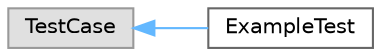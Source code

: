 digraph "Graphical Class Hierarchy"
{
 // LATEX_PDF_SIZE
  bgcolor="transparent";
  edge [fontname=Helvetica,fontsize=10,labelfontname=Helvetica,labelfontsize=10];
  node [fontname=Helvetica,fontsize=10,shape=box,height=0.2,width=0.4];
  rankdir="LR";
  Node0 [id="Node000000",label="TestCase",height=0.2,width=0.4,color="grey60", fillcolor="#E0E0E0", style="filled",tooltip=" "];
  Node0 -> Node1 [id="edge442_Node000000_Node000001",dir="back",color="steelblue1",style="solid",tooltip=" "];
  Node1 [id="Node000001",label="ExampleTest",height=0.2,width=0.4,color="grey40", fillcolor="white", style="filled",URL="$class_tests_1_1_unit_1_1_example_test.html",tooltip=" "];
}
